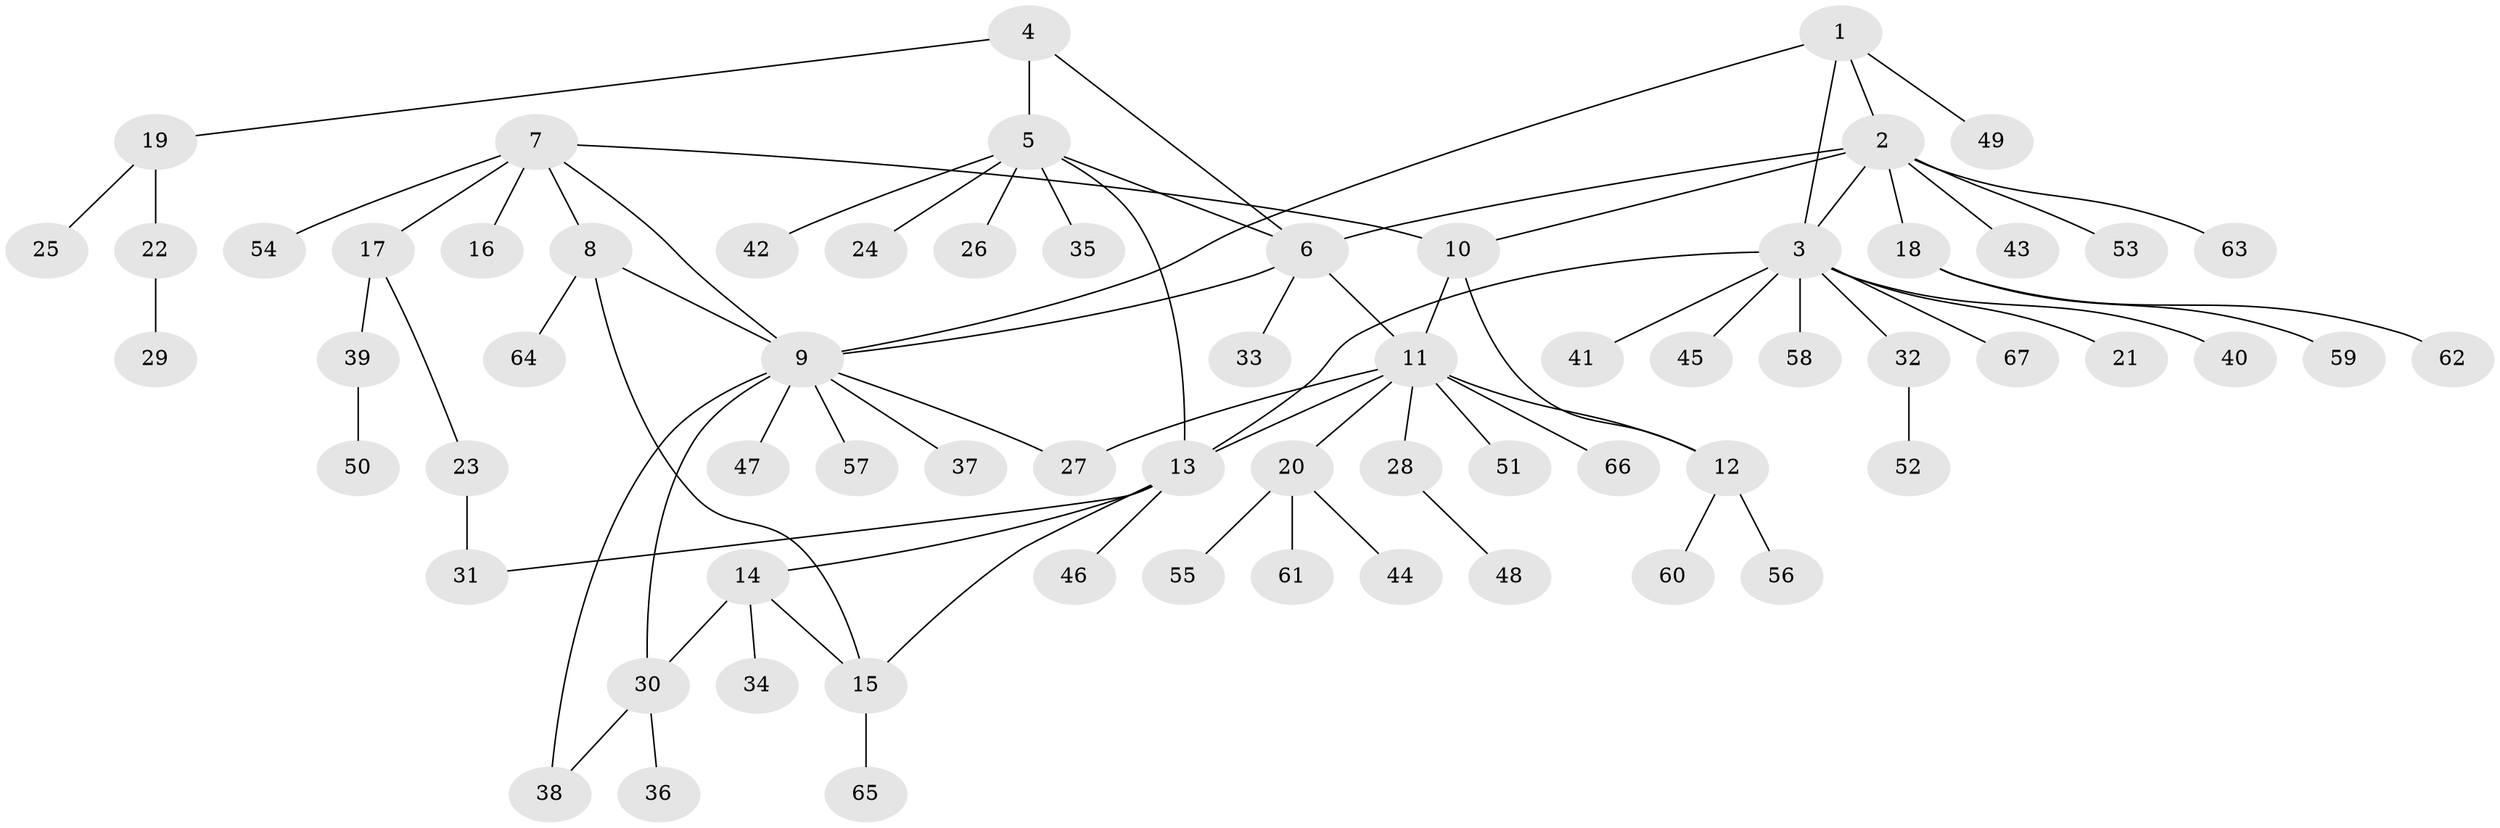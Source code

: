 // Generated by graph-tools (version 1.1) at 2025/11/02/27/25 16:11:29]
// undirected, 67 vertices, 81 edges
graph export_dot {
graph [start="1"]
  node [color=gray90,style=filled];
  1;
  2;
  3;
  4;
  5;
  6;
  7;
  8;
  9;
  10;
  11;
  12;
  13;
  14;
  15;
  16;
  17;
  18;
  19;
  20;
  21;
  22;
  23;
  24;
  25;
  26;
  27;
  28;
  29;
  30;
  31;
  32;
  33;
  34;
  35;
  36;
  37;
  38;
  39;
  40;
  41;
  42;
  43;
  44;
  45;
  46;
  47;
  48;
  49;
  50;
  51;
  52;
  53;
  54;
  55;
  56;
  57;
  58;
  59;
  60;
  61;
  62;
  63;
  64;
  65;
  66;
  67;
  1 -- 2;
  1 -- 3;
  1 -- 9;
  1 -- 49;
  2 -- 3;
  2 -- 6;
  2 -- 10;
  2 -- 18;
  2 -- 43;
  2 -- 53;
  2 -- 63;
  3 -- 13;
  3 -- 21;
  3 -- 32;
  3 -- 40;
  3 -- 41;
  3 -- 45;
  3 -- 58;
  3 -- 67;
  4 -- 5;
  4 -- 6;
  4 -- 19;
  5 -- 6;
  5 -- 13;
  5 -- 24;
  5 -- 26;
  5 -- 35;
  5 -- 42;
  6 -- 9;
  6 -- 11;
  6 -- 33;
  7 -- 8;
  7 -- 9;
  7 -- 10;
  7 -- 16;
  7 -- 17;
  7 -- 54;
  8 -- 9;
  8 -- 15;
  8 -- 64;
  9 -- 27;
  9 -- 30;
  9 -- 37;
  9 -- 38;
  9 -- 47;
  9 -- 57;
  10 -- 11;
  10 -- 12;
  11 -- 12;
  11 -- 13;
  11 -- 20;
  11 -- 27;
  11 -- 28;
  11 -- 51;
  11 -- 66;
  12 -- 56;
  12 -- 60;
  13 -- 14;
  13 -- 15;
  13 -- 31;
  13 -- 46;
  14 -- 15;
  14 -- 30;
  14 -- 34;
  15 -- 65;
  17 -- 23;
  17 -- 39;
  18 -- 59;
  18 -- 62;
  19 -- 22;
  19 -- 25;
  20 -- 44;
  20 -- 55;
  20 -- 61;
  22 -- 29;
  23 -- 31;
  28 -- 48;
  30 -- 36;
  30 -- 38;
  32 -- 52;
  39 -- 50;
}
